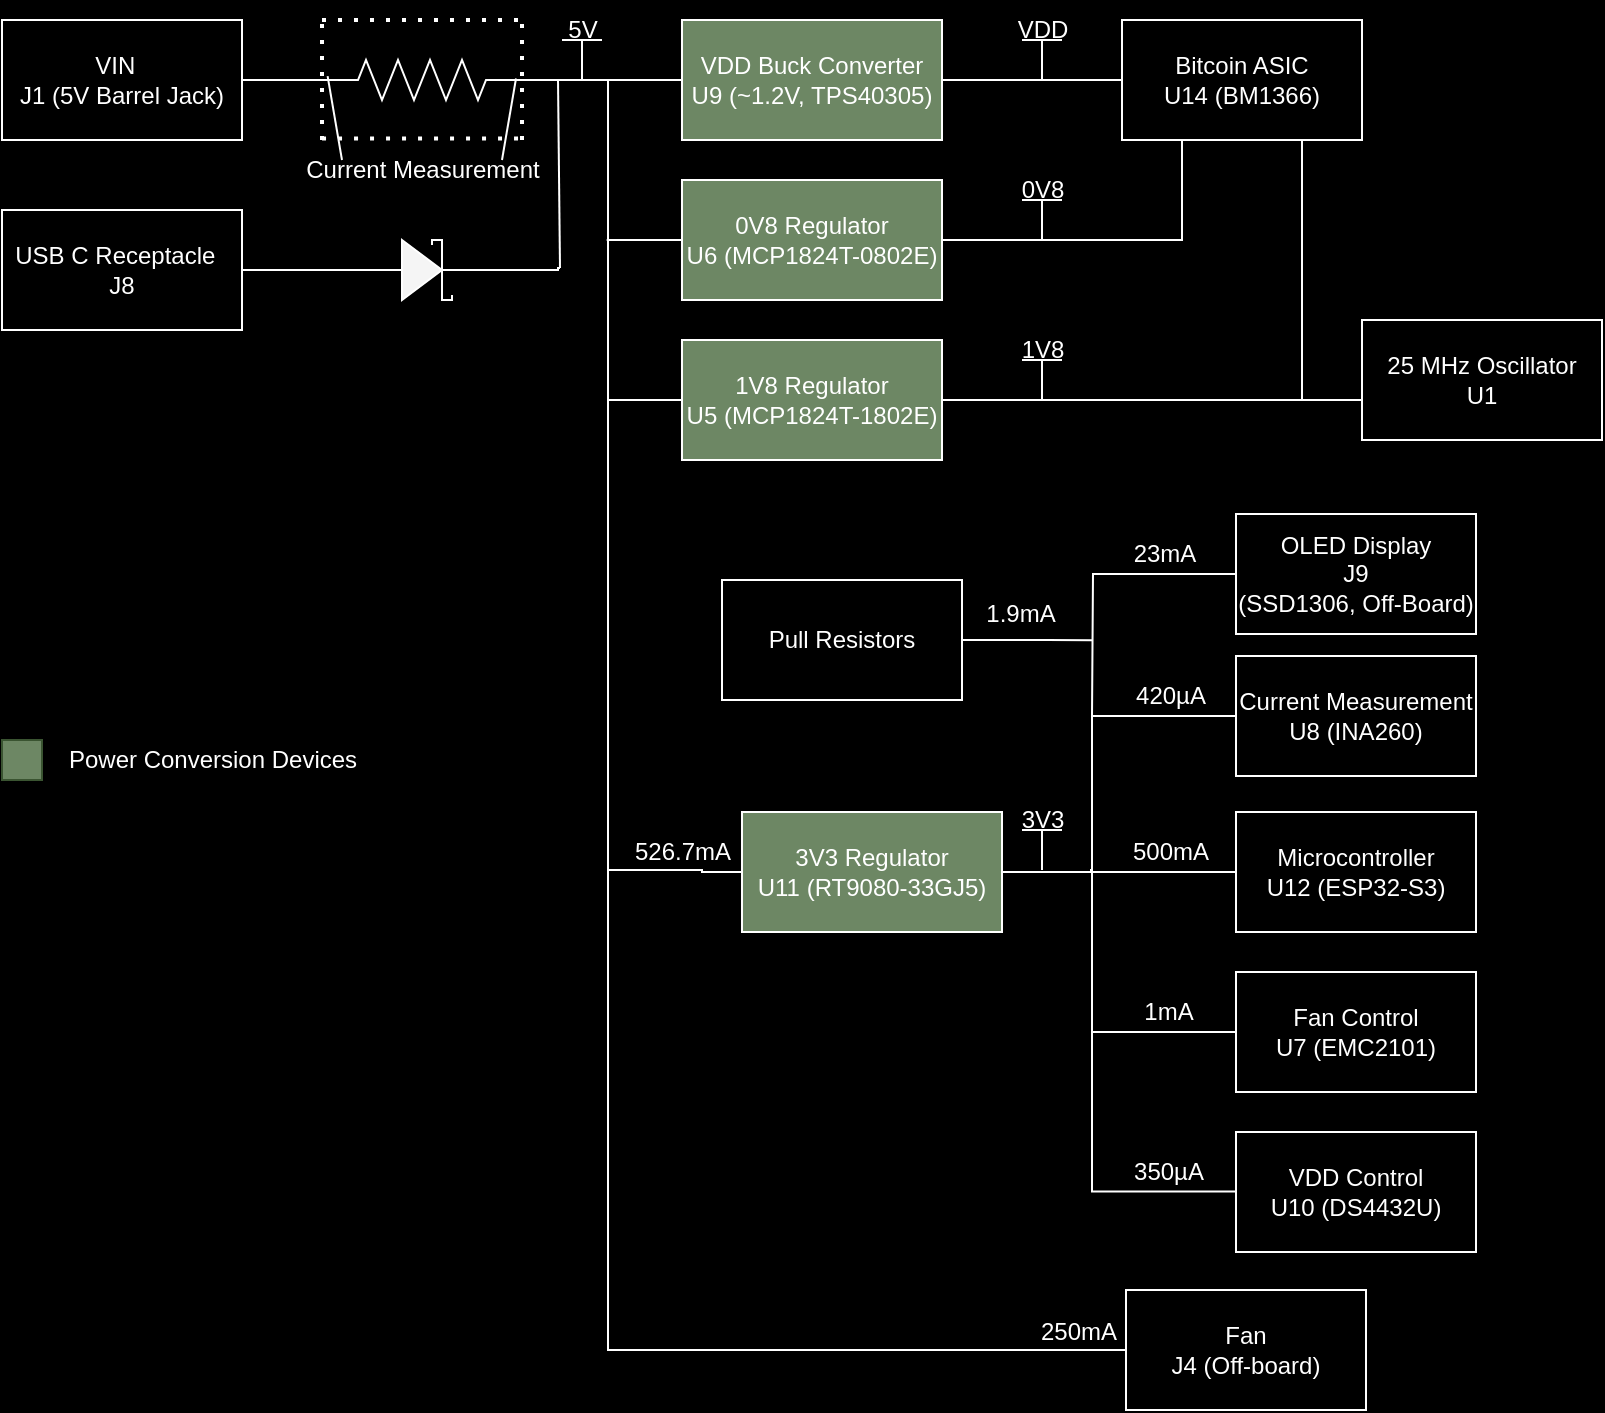 <mxfile version="23.1.2" type="device" pages="2">
  <diagram name="Bitaxe 204" id="ONRjf1ZeobSsiGxjb4Aw">
    <mxGraphModel dx="819" dy="499" grid="0" gridSize="10" guides="1" tooltips="1" connect="1" arrows="1" fold="1" page="1" pageScale="1" pageWidth="850" pageHeight="1100" background="#000000" math="0" shadow="0">
      <root>
        <mxCell id="0" />
        <mxCell id="1" parent="0" />
        <mxCell id="7Wy0SERkZjZdVhMlLi0r-10" style="edgeStyle=orthogonalEdgeStyle;rounded=0;orthogonalLoop=1;jettySize=auto;html=1;exitX=1;exitY=0.5;exitDx=0;exitDy=0;endArrow=none;endFill=0;entryX=0;entryY=0.5;entryDx=0;entryDy=0;entryPerimeter=0;labelBackgroundColor=none;strokeColor=#FFFFFF;fontColor=default;fillColor=#f5f5f5;" parent="1" source="7Wy0SERkZjZdVhMlLi0r-1" target="7Wy0SERkZjZdVhMlLi0r-2" edge="1">
          <mxGeometry relative="1" as="geometry">
            <mxPoint x="205" y="151" as="targetPoint" />
          </mxGeometry>
        </mxCell>
        <mxCell id="7Wy0SERkZjZdVhMlLi0r-1" value="VIN&amp;nbsp;&amp;nbsp;&lt;br&gt;J1 (5V Barrel Jack)" style="rounded=0;whiteSpace=wrap;html=1;labelBackgroundColor=none;fillColor=#000000;strokeColor=#FFFFFF;fontColor=#FFFFFF;glass=0;" parent="1" vertex="1">
          <mxGeometry x="25" y="121" width="120" height="60" as="geometry" />
        </mxCell>
        <mxCell id="7Wy0SERkZjZdVhMlLi0r-2" value="" style="pointerEvents=1;verticalLabelPosition=bottom;shadow=0;dashed=0;align=center;html=1;verticalAlign=top;shape=mxgraph.electrical.resistors.resistor_2;rounded=0;labelBackgroundColor=none;fillColor=#f5f5f5;strokeColor=#FFFFFF;fontColor=#333333;" parent="1" vertex="1">
          <mxGeometry x="185" y="141" width="100" height="20" as="geometry" />
        </mxCell>
        <mxCell id="7Wy0SERkZjZdVhMlLi0r-3" value="" style="endArrow=none;dashed=1;html=1;dashPattern=1 3;strokeWidth=2;rounded=0;labelBackgroundColor=none;strokeColor=#FFFFFF;fontColor=default;fillColor=#f5f5f5;" parent="1" edge="1">
          <mxGeometry width="50" height="50" relative="1" as="geometry">
            <mxPoint x="185" y="181" as="sourcePoint" />
            <mxPoint x="185" y="121" as="targetPoint" />
          </mxGeometry>
        </mxCell>
        <mxCell id="7Wy0SERkZjZdVhMlLi0r-4" value="" style="endArrow=none;dashed=1;html=1;dashPattern=1 3;strokeWidth=2;rounded=0;labelBackgroundColor=none;strokeColor=#FFFFFF;fontColor=default;fillColor=#f5f5f5;" parent="1" edge="1">
          <mxGeometry width="50" height="50" relative="1" as="geometry">
            <mxPoint x="285" y="181" as="sourcePoint" />
            <mxPoint x="285" y="121" as="targetPoint" />
          </mxGeometry>
        </mxCell>
        <mxCell id="7Wy0SERkZjZdVhMlLi0r-5" value="" style="endArrow=none;dashed=1;html=1;dashPattern=1 3;strokeWidth=2;rounded=0;labelBackgroundColor=none;strokeColor=#FFFFFF;fontColor=default;fillColor=#f5f5f5;" parent="1" edge="1">
          <mxGeometry width="50" height="50" relative="1" as="geometry">
            <mxPoint x="185" y="121" as="sourcePoint" />
            <mxPoint x="285" y="121" as="targetPoint" />
          </mxGeometry>
        </mxCell>
        <mxCell id="7Wy0SERkZjZdVhMlLi0r-6" value="" style="endArrow=none;html=1;rounded=0;entryX=0.97;entryY=0.462;entryDx=0;entryDy=0;entryPerimeter=0;labelBackgroundColor=none;strokeColor=#FFFFFF;fontColor=default;fillColor=#f5f5f5;" parent="1" target="7Wy0SERkZjZdVhMlLi0r-2" edge="1">
          <mxGeometry width="50" height="50" relative="1" as="geometry">
            <mxPoint x="275" y="191" as="sourcePoint" />
            <mxPoint x="285" y="191" as="targetPoint" />
          </mxGeometry>
        </mxCell>
        <mxCell id="7Wy0SERkZjZdVhMlLi0r-7" value="" style="endArrow=none;html=1;rounded=0;entryX=0.028;entryY=0.404;entryDx=0;entryDy=0;entryPerimeter=0;labelBackgroundColor=none;strokeColor=#FFFFFF;fontColor=default;fillColor=#f5f5f5;" parent="1" target="7Wy0SERkZjZdVhMlLi0r-2" edge="1">
          <mxGeometry width="50" height="50" relative="1" as="geometry">
            <mxPoint x="195" y="191" as="sourcePoint" />
            <mxPoint x="292" y="160" as="targetPoint" />
          </mxGeometry>
        </mxCell>
        <mxCell id="Lr5nhhllC1a0luXDhCsq-15" value="" style="edgeStyle=orthogonalEdgeStyle;orthogonalLoop=1;jettySize=auto;html=1;" edge="1" parent="1" source="7Wy0SERkZjZdVhMlLi0r-8" target="7Wy0SERkZjZdVhMlLi0r-42">
          <mxGeometry relative="1" as="geometry" />
        </mxCell>
        <mxCell id="7Wy0SERkZjZdVhMlLi0r-8" value="Current Measurement" style="text;html=1;align=center;verticalAlign=middle;resizable=0;points=[];autosize=1;strokeColor=none;fillColor=none;rounded=0;labelBackgroundColor=none;fontColor=#FFFFFF;" parent="1" vertex="1">
          <mxGeometry x="165" y="181" width="140" height="30" as="geometry" />
        </mxCell>
        <mxCell id="7Wy0SERkZjZdVhMlLi0r-9" value="" style="endArrow=none;dashed=1;html=1;dashPattern=1 3;strokeWidth=2;rounded=0;entryX=0.86;entryY=-0.026;entryDx=0;entryDy=0;entryPerimeter=0;exitX=0.143;exitY=-0.026;exitDx=0;exitDy=0;exitPerimeter=0;labelBackgroundColor=none;strokeColor=#FFFFFF;fontColor=default;fillColor=#f5f5f5;" parent="1" source="7Wy0SERkZjZdVhMlLi0r-8" target="7Wy0SERkZjZdVhMlLi0r-8" edge="1">
          <mxGeometry width="50" height="50" relative="1" as="geometry">
            <mxPoint x="145" y="271" as="sourcePoint" />
            <mxPoint x="195" y="221" as="targetPoint" />
          </mxGeometry>
        </mxCell>
        <mxCell id="7Wy0SERkZjZdVhMlLi0r-25" style="edgeStyle=orthogonalEdgeStyle;rounded=0;orthogonalLoop=1;jettySize=auto;html=1;exitX=1;exitY=0.5;exitDx=0;exitDy=0;entryX=0;entryY=0.5;entryDx=0;entryDy=0;endArrow=none;endFill=0;labelBackgroundColor=none;strokeColor=#FFFFFF;fontColor=default;fillColor=#f5f5f5;" parent="1" source="7Wy0SERkZjZdVhMlLi0r-11" target="7Wy0SERkZjZdVhMlLi0r-18" edge="1">
          <mxGeometry relative="1" as="geometry">
            <Array as="points">
              <mxPoint x="535" y="151" />
              <mxPoint x="535" y="151" />
            </Array>
          </mxGeometry>
        </mxCell>
        <mxCell id="7Wy0SERkZjZdVhMlLi0r-11" value="VDD Buck Converter U9 (~1.2V, TPS40305)" style="rounded=0;whiteSpace=wrap;html=1;fillColor=#6d8764;strokeColor=#FFFFFF;labelBackgroundColor=none;fontColor=#FFFFFF;" parent="1" vertex="1">
          <mxGeometry x="365" y="121" width="130" height="60" as="geometry" />
        </mxCell>
        <mxCell id="7Wy0SERkZjZdVhMlLi0r-12" value="" style="endArrow=none;html=1;rounded=0;entryX=0;entryY=0.5;entryDx=0;entryDy=0;labelBackgroundColor=none;strokeColor=#FFFFFF;fontColor=default;fillColor=#f5f5f5;" parent="1" target="7Wy0SERkZjZdVhMlLi0r-11" edge="1">
          <mxGeometry width="50" height="50" relative="1" as="geometry">
            <mxPoint x="285" y="151" as="sourcePoint" />
            <mxPoint x="405" y="241" as="targetPoint" />
          </mxGeometry>
        </mxCell>
        <mxCell id="7Wy0SERkZjZdVhMlLi0r-15" value="" style="endArrow=none;html=1;rounded=0;labelBackgroundColor=none;strokeColor=#FFFFFF;fontColor=default;fillColor=#f5f5f5;" parent="1" edge="1">
          <mxGeometry width="50" height="50" relative="1" as="geometry">
            <mxPoint x="315" y="131" as="sourcePoint" />
            <mxPoint x="315" y="151" as="targetPoint" />
            <Array as="points">
              <mxPoint x="315" y="141" />
            </Array>
          </mxGeometry>
        </mxCell>
        <mxCell id="7Wy0SERkZjZdVhMlLi0r-16" value="" style="endArrow=none;html=1;rounded=0;labelBackgroundColor=none;strokeColor=#FFFFFF;fontColor=default;fillColor=#f5f5f5;" parent="1" edge="1">
          <mxGeometry width="50" height="50" relative="1" as="geometry">
            <mxPoint x="325" y="131" as="sourcePoint" />
            <mxPoint x="305" y="131" as="targetPoint" />
          </mxGeometry>
        </mxCell>
        <mxCell id="7Wy0SERkZjZdVhMlLi0r-17" value="5V" style="text;html=1;align=center;verticalAlign=middle;resizable=0;points=[];autosize=1;strokeColor=none;fillColor=none;rounded=0;labelBackgroundColor=none;fontColor=#FFFFFF;" parent="1" vertex="1">
          <mxGeometry x="295" y="111" width="40" height="30" as="geometry" />
        </mxCell>
        <mxCell id="7Wy0SERkZjZdVhMlLi0r-18" value="Bitcoin ASIC&lt;br&gt;U14 (BM1366)" style="rounded=0;whiteSpace=wrap;html=1;labelBackgroundColor=none;fillColor=#000000;strokeColor=#FFFFFF;fontColor=#FFFFFF;glass=0;" parent="1" vertex="1">
          <mxGeometry x="585" y="121" width="120" height="60" as="geometry" />
        </mxCell>
        <mxCell id="7Wy0SERkZjZdVhMlLi0r-19" value="USB C Receptacle&amp;nbsp;&amp;nbsp;&lt;br&gt;J8" style="rounded=0;whiteSpace=wrap;html=1;labelBackgroundColor=none;fillColor=#000000;strokeColor=#FFFFFF;fontColor=#FFFFFF;glass=0;" parent="1" vertex="1">
          <mxGeometry x="25" y="216" width="120" height="60" as="geometry" />
        </mxCell>
        <mxCell id="7Wy0SERkZjZdVhMlLi0r-23" style="edgeStyle=orthogonalEdgeStyle;rounded=0;orthogonalLoop=1;jettySize=auto;html=1;exitX=1;exitY=0.5;exitDx=0;exitDy=0;exitPerimeter=0;endArrow=none;endFill=0;labelBackgroundColor=none;strokeColor=#FFFFFF;fontColor=default;fillColor=#f5f5f5;" parent="1" source="7Wy0SERkZjZdVhMlLi0r-20" edge="1">
          <mxGeometry relative="1" as="geometry">
            <mxPoint x="304" y="245" as="targetPoint" />
            <Array as="points">
              <mxPoint x="303" y="246" />
              <mxPoint x="303" y="245" />
            </Array>
          </mxGeometry>
        </mxCell>
        <mxCell id="7Wy0SERkZjZdVhMlLi0r-20" value="" style="pointerEvents=1;fillColor=#f5f5f5;verticalLabelPosition=bottom;shadow=0;dashed=0;align=center;html=1;verticalAlign=top;shape=mxgraph.electrical.diodes.schottky_diode;rounded=0;labelBackgroundColor=none;strokeColor=#FFFFFF;fontColor=#333333;" parent="1" vertex="1">
          <mxGeometry x="210" y="231" width="50" height="30" as="geometry" />
        </mxCell>
        <mxCell id="7Wy0SERkZjZdVhMlLi0r-22" style="edgeStyle=orthogonalEdgeStyle;rounded=0;orthogonalLoop=1;jettySize=auto;html=1;exitX=1;exitY=0.5;exitDx=0;exitDy=0;entryX=0;entryY=0.5;entryDx=0;entryDy=0;entryPerimeter=0;endArrow=none;endFill=0;labelBackgroundColor=none;strokeColor=#FFFFFF;fontColor=default;fillColor=#f5f5f5;" parent="1" source="7Wy0SERkZjZdVhMlLi0r-19" target="7Wy0SERkZjZdVhMlLi0r-20" edge="1">
          <mxGeometry relative="1" as="geometry" />
        </mxCell>
        <mxCell id="7Wy0SERkZjZdVhMlLi0r-24" value="" style="endArrow=none;html=1;rounded=0;labelBackgroundColor=none;strokeColor=#FFFFFF;fontColor=default;fillColor=#f5f5f5;" parent="1" edge="1">
          <mxGeometry width="50" height="50" relative="1" as="geometry">
            <mxPoint x="304" y="245" as="sourcePoint" />
            <mxPoint x="303" y="151" as="targetPoint" />
          </mxGeometry>
        </mxCell>
        <mxCell id="7Wy0SERkZjZdVhMlLi0r-27" value="" style="endArrow=none;html=1;rounded=0;labelBackgroundColor=none;strokeColor=#FFFFFF;fontColor=default;fillColor=#f5f5f5;" parent="1" edge="1">
          <mxGeometry width="50" height="50" relative="1" as="geometry">
            <mxPoint x="555" y="131" as="sourcePoint" />
            <mxPoint x="535" y="131" as="targetPoint" />
          </mxGeometry>
        </mxCell>
        <mxCell id="7Wy0SERkZjZdVhMlLi0r-28" value="VDD" style="text;html=1;align=center;verticalAlign=middle;resizable=0;points=[];autosize=1;strokeColor=none;fillColor=none;rounded=0;labelBackgroundColor=none;fontColor=#FFFFFF;" parent="1" vertex="1">
          <mxGeometry x="520" y="111" width="50" height="30" as="geometry" />
        </mxCell>
        <mxCell id="7Wy0SERkZjZdVhMlLi0r-30" value="" style="endArrow=none;html=1;rounded=0;labelBackgroundColor=none;strokeColor=#FFFFFF;fontColor=default;fillColor=#f5f5f5;" parent="1" edge="1">
          <mxGeometry width="50" height="50" relative="1" as="geometry">
            <mxPoint x="545" y="131" as="sourcePoint" />
            <mxPoint x="545" y="151" as="targetPoint" />
          </mxGeometry>
        </mxCell>
        <mxCell id="7Wy0SERkZjZdVhMlLi0r-32" style="edgeStyle=orthogonalEdgeStyle;rounded=0;orthogonalLoop=1;jettySize=auto;html=1;exitX=0;exitY=0.5;exitDx=0;exitDy=0;endArrow=none;endFill=0;labelBackgroundColor=none;strokeColor=#FFFFFF;fontColor=default;fillColor=#f5f5f5;" parent="1" source="7Wy0SERkZjZdVhMlLi0r-31" edge="1">
          <mxGeometry relative="1" as="geometry">
            <mxPoint x="355" y="151" as="targetPoint" />
            <Array as="points">
              <mxPoint x="375" y="546" />
              <mxPoint x="328" y="546" />
              <mxPoint x="328" y="151" />
            </Array>
          </mxGeometry>
        </mxCell>
        <mxCell id="7Wy0SERkZjZdVhMlLi0r-31" value="3V3 Regulator&lt;br&gt;U11 (RT9080-33GJ5)" style="rounded=0;whiteSpace=wrap;html=1;fillColor=#6d8764;strokeColor=#FFFFFF;labelBackgroundColor=none;fontColor=#ffffff;" parent="1" vertex="1">
          <mxGeometry x="395" y="517" width="130" height="60" as="geometry" />
        </mxCell>
        <mxCell id="7Wy0SERkZjZdVhMlLi0r-33" value="Microcontroller&lt;br&gt;U12 (ESP32-S3)" style="rounded=0;whiteSpace=wrap;html=1;labelBackgroundColor=none;fillColor=#000000;strokeColor=#FFFFFF;fontColor=#FFFFFF;glass=0;" parent="1" vertex="1">
          <mxGeometry x="642" y="517" width="120" height="60" as="geometry" />
        </mxCell>
        <mxCell id="7Wy0SERkZjZdVhMlLi0r-34" style="edgeStyle=orthogonalEdgeStyle;rounded=0;orthogonalLoop=1;jettySize=auto;html=1;exitX=1;exitY=0.5;exitDx=0;exitDy=0;entryX=0;entryY=0.5;entryDx=0;entryDy=0;endArrow=none;endFill=0;labelBackgroundColor=none;strokeColor=#FFFFFF;fontColor=default;fillColor=#f5f5f5;" parent="1" source="7Wy0SERkZjZdVhMlLi0r-31" target="7Wy0SERkZjZdVhMlLi0r-33" edge="1">
          <mxGeometry relative="1" as="geometry" />
        </mxCell>
        <mxCell id="7Wy0SERkZjZdVhMlLi0r-35" value="" style="endArrow=none;html=1;rounded=0;labelBackgroundColor=none;strokeColor=#FFFFFF;fontColor=default;fillColor=#f5f5f5;" parent="1" edge="1">
          <mxGeometry width="50" height="50" relative="1" as="geometry">
            <mxPoint x="555" y="526" as="sourcePoint" />
            <mxPoint x="535" y="526" as="targetPoint" />
          </mxGeometry>
        </mxCell>
        <mxCell id="7Wy0SERkZjZdVhMlLi0r-36" value="3V3" style="text;html=1;align=center;verticalAlign=middle;resizable=0;points=[];autosize=1;strokeColor=none;fillColor=none;rounded=0;labelBackgroundColor=none;fontColor=#FFFFFF;" parent="1" vertex="1">
          <mxGeometry x="525" y="506" width="40" height="30" as="geometry" />
        </mxCell>
        <mxCell id="7Wy0SERkZjZdVhMlLi0r-37" value="" style="endArrow=none;html=1;rounded=0;labelBackgroundColor=none;strokeColor=#FFFFFF;fontColor=default;fillColor=#f5f5f5;" parent="1" edge="1">
          <mxGeometry width="50" height="50" relative="1" as="geometry">
            <mxPoint x="545" y="526" as="sourcePoint" />
            <mxPoint x="545" y="546" as="targetPoint" />
          </mxGeometry>
        </mxCell>
        <mxCell id="Lr5nhhllC1a0luXDhCsq-17" style="edgeStyle=orthogonalEdgeStyle;orthogonalLoop=1;jettySize=auto;html=1;exitX=0;exitY=0.5;exitDx=0;exitDy=0;strokeColor=#FFFFFF;endArrow=none;endFill=0;" edge="1" parent="1" source="7Wy0SERkZjZdVhMlLi0r-41">
          <mxGeometry relative="1" as="geometry">
            <mxPoint x="328" y="311" as="targetPoint" />
          </mxGeometry>
        </mxCell>
        <mxCell id="7Wy0SERkZjZdVhMlLi0r-41" value="1V8 Regulator&lt;br&gt;U5 (MCP1824T-1802E)" style="rounded=0;whiteSpace=wrap;html=1;fillColor=#6d8764;strokeColor=#FFFFFF;labelBackgroundColor=none;fontColor=#ffffff;" parent="1" vertex="1">
          <mxGeometry x="365" y="281" width="130" height="60" as="geometry" />
        </mxCell>
        <mxCell id="7Wy0SERkZjZdVhMlLi0r-43" style="edgeStyle=orthogonalEdgeStyle;rounded=0;orthogonalLoop=1;jettySize=auto;html=1;exitX=1;exitY=0.5;exitDx=0;exitDy=0;entryX=0.25;entryY=1;entryDx=0;entryDy=0;endArrow=none;endFill=0;labelBackgroundColor=none;strokeColor=#FFFFFF;fontColor=default;fillColor=#f5f5f5;" parent="1" source="7Wy0SERkZjZdVhMlLi0r-42" target="7Wy0SERkZjZdVhMlLi0r-18" edge="1">
          <mxGeometry relative="1" as="geometry" />
        </mxCell>
        <mxCell id="Lr5nhhllC1a0luXDhCsq-16" style="edgeStyle=orthogonalEdgeStyle;orthogonalLoop=1;jettySize=auto;html=1;exitX=0;exitY=0.5;exitDx=0;exitDy=0;strokeColor=#FFFFFF;endArrow=none;endFill=0;" edge="1" parent="1" source="7Wy0SERkZjZdVhMlLi0r-42">
          <mxGeometry relative="1" as="geometry">
            <mxPoint x="327.333" y="231" as="targetPoint" />
          </mxGeometry>
        </mxCell>
        <mxCell id="7Wy0SERkZjZdVhMlLi0r-42" value="0V8 Regulator&lt;br&gt;U6 (MCP1824T-0802E)" style="rounded=0;whiteSpace=wrap;html=1;fillColor=#6d8764;strokeColor=#FFFFFF;labelBackgroundColor=none;fontColor=#ffffff;" parent="1" vertex="1">
          <mxGeometry x="365" y="201" width="130" height="60" as="geometry" />
        </mxCell>
        <mxCell id="7Wy0SERkZjZdVhMlLi0r-44" value="" style="endArrow=none;html=1;rounded=0;labelBackgroundColor=none;strokeColor=#FFFFFF;fontColor=default;fillColor=#f5f5f5;" parent="1" edge="1">
          <mxGeometry width="50" height="50" relative="1" as="geometry">
            <mxPoint x="555" y="211" as="sourcePoint" />
            <mxPoint x="535" y="211" as="targetPoint" />
          </mxGeometry>
        </mxCell>
        <mxCell id="7Wy0SERkZjZdVhMlLi0r-45" value="" style="endArrow=none;html=1;rounded=0;labelBackgroundColor=none;strokeColor=#FFFFFF;fontColor=default;fillColor=#f5f5f5;" parent="1" edge="1">
          <mxGeometry width="50" height="50" relative="1" as="geometry">
            <mxPoint x="545" y="211" as="sourcePoint" />
            <mxPoint x="545" y="231" as="targetPoint" />
          </mxGeometry>
        </mxCell>
        <mxCell id="7Wy0SERkZjZdVhMlLi0r-46" value="0V8" style="text;html=1;align=center;verticalAlign=middle;resizable=0;points=[];autosize=1;strokeColor=none;fillColor=none;rounded=0;labelBackgroundColor=none;fontColor=#FFFFFF;" parent="1" vertex="1">
          <mxGeometry x="525" y="191" width="40" height="30" as="geometry" />
        </mxCell>
        <mxCell id="7Wy0SERkZjZdVhMlLi0r-47" style="edgeStyle=orthogonalEdgeStyle;rounded=0;orthogonalLoop=1;jettySize=auto;html=1;endArrow=none;endFill=0;labelBackgroundColor=none;strokeColor=#FFFFFF;fontColor=default;fillColor=#f5f5f5;" parent="1" edge="1">
          <mxGeometry relative="1" as="geometry">
            <mxPoint x="495" y="310" as="sourcePoint" />
            <mxPoint x="675" y="181" as="targetPoint" />
            <Array as="points">
              <mxPoint x="495" y="311" />
              <mxPoint x="675" y="311" />
            </Array>
          </mxGeometry>
        </mxCell>
        <mxCell id="7Wy0SERkZjZdVhMlLi0r-48" value="" style="endArrow=none;html=1;rounded=0;labelBackgroundColor=none;strokeColor=#FFFFFF;fontColor=default;fillColor=#f5f5f5;" parent="1" edge="1">
          <mxGeometry width="50" height="50" relative="1" as="geometry">
            <mxPoint x="555" y="291" as="sourcePoint" />
            <mxPoint x="535" y="291" as="targetPoint" />
          </mxGeometry>
        </mxCell>
        <mxCell id="7Wy0SERkZjZdVhMlLi0r-49" value="" style="endArrow=none;html=1;rounded=0;labelBackgroundColor=none;strokeColor=#FFFFFF;fontColor=default;fillColor=#f5f5f5;" parent="1" edge="1">
          <mxGeometry width="50" height="50" relative="1" as="geometry">
            <mxPoint x="545" y="291" as="sourcePoint" />
            <mxPoint x="545" y="311" as="targetPoint" />
            <Array as="points">
              <mxPoint x="545" y="311" />
            </Array>
          </mxGeometry>
        </mxCell>
        <mxCell id="7Wy0SERkZjZdVhMlLi0r-50" value="1V8" style="text;html=1;align=center;verticalAlign=middle;resizable=0;points=[];autosize=1;strokeColor=none;fillColor=none;rounded=0;labelBackgroundColor=none;fontColor=#FFFFFF;" parent="1" vertex="1">
          <mxGeometry x="525" y="271" width="40" height="30" as="geometry" />
        </mxCell>
        <mxCell id="7Wy0SERkZjZdVhMlLi0r-51" value="Fan&lt;br&gt;J4 (Off-board)" style="rounded=0;whiteSpace=wrap;html=1;labelBackgroundColor=none;fillColor=#000000;strokeColor=#FFFFFF;fontColor=#FFFFFF;glass=0;" parent="1" vertex="1">
          <mxGeometry x="587" y="756" width="120" height="60" as="geometry" />
        </mxCell>
        <mxCell id="7Wy0SERkZjZdVhMlLi0r-52" value="" style="endArrow=none;html=1;rounded=0;exitX=0;exitY=0.5;exitDx=0;exitDy=0;labelBackgroundColor=none;strokeColor=#FFFFFF;fontColor=default;fillColor=#f5f5f5;" parent="1" source="7Wy0SERkZjZdVhMlLi0r-51" edge="1">
          <mxGeometry width="50" height="50" relative="1" as="geometry">
            <mxPoint x="570" y="786" as="sourcePoint" />
            <mxPoint x="328" y="546" as="targetPoint" />
            <Array as="points">
              <mxPoint x="328" y="786" />
            </Array>
          </mxGeometry>
        </mxCell>
        <mxCell id="7Wy0SERkZjZdVhMlLi0r-54" style="edgeStyle=orthogonalEdgeStyle;rounded=0;orthogonalLoop=1;jettySize=auto;html=1;exitX=0;exitY=0.5;exitDx=0;exitDy=0;endArrow=none;endFill=0;labelBackgroundColor=none;strokeColor=#FFFFFF;fontColor=default;fillColor=#f5f5f5;" parent="1" edge="1">
          <mxGeometry relative="1" as="geometry">
            <mxPoint x="571" y="547" as="targetPoint" />
            <mxPoint x="644" y="628" as="sourcePoint" />
            <Array as="points">
              <mxPoint x="570" y="627" />
              <mxPoint x="570" y="547" />
            </Array>
          </mxGeometry>
        </mxCell>
        <mxCell id="7Wy0SERkZjZdVhMlLi0r-53" value="Fan Control &lt;br&gt;U7 (EMC2101)" style="rounded=0;whiteSpace=wrap;html=1;labelBackgroundColor=none;fillColor=#000000;strokeColor=#FFFFFF;fontColor=#FFFFFF;glass=0;" parent="1" vertex="1">
          <mxGeometry x="642" y="597" width="120" height="60" as="geometry" />
        </mxCell>
        <mxCell id="Lr5nhhllC1a0luXDhCsq-6" style="edgeStyle=orthogonalEdgeStyle;orthogonalLoop=1;jettySize=auto;html=1;exitX=0;exitY=0.5;exitDx=0;exitDy=0;entryX=1;entryY=0.5;entryDx=0;entryDy=0;strokeColor=#FFFFFF;rounded=0;curved=0;endArrow=none;endFill=0;" edge="1" parent="1" source="7Wy0SERkZjZdVhMlLi0r-55" target="7Wy0SERkZjZdVhMlLi0r-41">
          <mxGeometry relative="1" as="geometry">
            <Array as="points">
              <mxPoint x="705" y="311" />
            </Array>
          </mxGeometry>
        </mxCell>
        <mxCell id="7Wy0SERkZjZdVhMlLi0r-55" value="25 MHz Oscillator&lt;br&gt;U1" style="rounded=0;whiteSpace=wrap;html=1;labelBackgroundColor=none;fillColor=#000000;strokeColor=#FFFFFF;fontColor=#FFFFFF;glass=0;" parent="1" vertex="1">
          <mxGeometry x="705" y="271" width="120" height="60" as="geometry" />
        </mxCell>
        <mxCell id="NW6FwXzq0pNj0Oopr2sa-1" style="edgeStyle=orthogonalEdgeStyle;orthogonalLoop=1;jettySize=auto;html=1;exitX=0;exitY=0.5;exitDx=0;exitDy=0;strokeColor=#FFFFFF;fontColor=#FFFFFF;rounded=0;curved=0;endArrow=none;endFill=0;" parent="1" edge="1">
          <mxGeometry relative="1" as="geometry">
            <mxPoint x="570" y="627" as="targetPoint" />
            <Array as="points">
              <mxPoint x="570" y="706.8" />
            </Array>
            <mxPoint x="644" y="707.8" as="sourcePoint" />
          </mxGeometry>
        </mxCell>
        <mxCell id="7Wy0SERkZjZdVhMlLi0r-57" value="VDD Control&lt;br&gt;U10 (DS4432U)" style="rounded=0;whiteSpace=wrap;html=1;labelBackgroundColor=none;fillColor=#000000;strokeColor=#FFFFFF;fontColor=#FFFFFF;glass=0;" parent="1" vertex="1">
          <mxGeometry x="642" y="677" width="120" height="60" as="geometry" />
        </mxCell>
        <mxCell id="7Wy0SERkZjZdVhMlLi0r-59" value="" style="rounded=0;whiteSpace=wrap;html=1;fillColor=#6d8764;strokeColor=#3A5431;labelBackgroundColor=none;fontColor=#ffffff;" parent="1" vertex="1">
          <mxGeometry x="25" y="481" width="20" height="20" as="geometry" />
        </mxCell>
        <mxCell id="7Wy0SERkZjZdVhMlLi0r-60" value="Power Conversion Devices" style="text;html=1;align=center;verticalAlign=middle;resizable=0;points=[];autosize=1;strokeColor=none;fillColor=none;rounded=0;labelBackgroundColor=none;fontColor=#FFFFFF;" parent="1" vertex="1">
          <mxGeometry x="45" y="476" width="170" height="30" as="geometry" />
        </mxCell>
        <mxCell id="mXKNEcdYAx9XwZtAgW0s-4" style="edgeStyle=orthogonalEdgeStyle;rounded=0;orthogonalLoop=1;jettySize=auto;html=1;exitX=0;exitY=0.5;exitDx=0;exitDy=0;strokeColor=#FFFFFF;endArrow=none;endFill=0;" edge="1" parent="1" source="mXKNEcdYAx9XwZtAgW0s-1">
          <mxGeometry relative="1" as="geometry">
            <mxPoint x="569" y="546" as="targetPoint" />
            <mxPoint x="589" y="469" as="sourcePoint" />
            <Array as="points">
              <mxPoint x="570" y="469" />
              <mxPoint x="570" y="546" />
            </Array>
          </mxGeometry>
        </mxCell>
        <mxCell id="mXKNEcdYAx9XwZtAgW0s-1" value="Current Measurement&lt;br&gt;U8 (INA260)" style="rounded=0;whiteSpace=wrap;html=1;labelBackgroundColor=none;fillColor=#000000;strokeColor=#FFFFFF;fontColor=#FFFFFF;glass=0;" vertex="1" parent="1">
          <mxGeometry x="642" y="439" width="120" height="60" as="geometry" />
        </mxCell>
        <mxCell id="mXKNEcdYAx9XwZtAgW0s-5" style="edgeStyle=orthogonalEdgeStyle;rounded=0;orthogonalLoop=1;jettySize=auto;html=1;exitX=0;exitY=0.5;exitDx=0;exitDy=0;strokeColor=#FFFFFF;endArrow=none;endFill=0;" edge="1" parent="1" source="mXKNEcdYAx9XwZtAgW0s-2">
          <mxGeometry relative="1" as="geometry">
            <mxPoint x="570" y="469" as="targetPoint" />
          </mxGeometry>
        </mxCell>
        <mxCell id="mXKNEcdYAx9XwZtAgW0s-2" value="OLED Display&lt;br&gt;J9 &lt;br&gt;(SSD1306, Off-Board)" style="rounded=0;whiteSpace=wrap;html=1;labelBackgroundColor=none;fillColor=#000000;strokeColor=#FFFFFF;fontColor=#FFFFFF;glass=0;" vertex="1" parent="1">
          <mxGeometry x="642" y="368" width="120" height="60" as="geometry" />
        </mxCell>
        <mxCell id="Lr5nhhllC1a0luXDhCsq-1" value="&lt;font color=&quot;#ffffff&quot;&gt;250mA&lt;/font&gt;" style="text;html=1;align=center;verticalAlign=middle;resizable=0;points=[];autosize=1;strokeColor=none;fillColor=none;rounded=0;" vertex="1" parent="1">
          <mxGeometry x="535" y="764" width="56" height="26" as="geometry" />
        </mxCell>
        <mxCell id="Lr5nhhllC1a0luXDhCsq-2" value="&lt;font color=&quot;#ffffff&quot;&gt;500mA&lt;/font&gt;" style="text;html=1;align=center;verticalAlign=middle;resizable=0;points=[];autosize=1;strokeColor=none;fillColor=none;rounded=0;" vertex="1" parent="1">
          <mxGeometry x="581" y="524" width="56" height="26" as="geometry" />
        </mxCell>
        <mxCell id="Lr5nhhllC1a0luXDhCsq-4" value="&lt;font color=&quot;#ffffff&quot;&gt;1mA&lt;/font&gt;" style="text;html=1;align=center;verticalAlign=middle;resizable=0;points=[];autosize=1;strokeColor=none;fillColor=none;rounded=0;" vertex="1" parent="1">
          <mxGeometry x="586" y="604" width="43" height="26" as="geometry" />
        </mxCell>
        <mxCell id="Lr5nhhllC1a0luXDhCsq-5" value="&lt;font color=&quot;#ffffff&quot;&gt;350µA&lt;/font&gt;" style="text;html=1;align=center;verticalAlign=middle;resizable=0;points=[];autosize=1;strokeColor=none;fillColor=none;rounded=0;" vertex="1" parent="1">
          <mxGeometry x="581" y="684" width="53" height="26" as="geometry" />
        </mxCell>
        <mxCell id="Lr5nhhllC1a0luXDhCsq-7" value="&lt;font color=&quot;#ffffff&quot;&gt;420µA&lt;/font&gt;" style="text;html=1;align=center;verticalAlign=middle;resizable=0;points=[];autosize=1;strokeColor=none;fillColor=none;rounded=0;" vertex="1" parent="1">
          <mxGeometry x="582.5" y="446" width="53" height="26" as="geometry" />
        </mxCell>
        <mxCell id="Lr5nhhllC1a0luXDhCsq-8" value="&lt;font color=&quot;#ffffff&quot;&gt;23mA&lt;/font&gt;" style="text;html=1;align=center;verticalAlign=middle;resizable=0;points=[];autosize=1;strokeColor=none;fillColor=none;rounded=0;" vertex="1" parent="1">
          <mxGeometry x="581" y="375" width="49" height="26" as="geometry" />
        </mxCell>
        <mxCell id="Lr5nhhllC1a0luXDhCsq-11" style="edgeStyle=orthogonalEdgeStyle;orthogonalLoop=1;jettySize=auto;html=1;exitX=1;exitY=0.5;exitDx=0;exitDy=0;strokeColor=#FFFFFF;endArrow=none;endFill=0;" edge="1" parent="1" source="Lr5nhhllC1a0luXDhCsq-10">
          <mxGeometry relative="1" as="geometry">
            <mxPoint x="570.333" y="431.143" as="targetPoint" />
          </mxGeometry>
        </mxCell>
        <mxCell id="Lr5nhhllC1a0luXDhCsq-10" value="Pull Resistors" style="rounded=0;whiteSpace=wrap;html=1;labelBackgroundColor=none;fillColor=#000000;strokeColor=#FFFFFF;fontColor=#FFFFFF;glass=0;" vertex="1" parent="1">
          <mxGeometry x="385" y="401" width="120" height="60" as="geometry" />
        </mxCell>
        <mxCell id="Lr5nhhllC1a0luXDhCsq-12" value="&lt;font color=&quot;#ffffff&quot;&gt;1.9mA&lt;/font&gt;" style="text;html=1;align=center;verticalAlign=middle;resizable=0;points=[];autosize=1;strokeColor=none;fillColor=none;rounded=0;" vertex="1" parent="1">
          <mxGeometry x="507" y="405" width="53" height="26" as="geometry" />
        </mxCell>
        <mxCell id="Lr5nhhllC1a0luXDhCsq-14" value="&lt;font color=&quot;#ffffff&quot;&gt;526.7mA&lt;/font&gt;" style="text;html=1;align=center;verticalAlign=middle;resizable=0;points=[];autosize=1;strokeColor=none;fillColor=none;rounded=0;" vertex="1" parent="1">
          <mxGeometry x="332" y="524" width="66" height="26" as="geometry" />
        </mxCell>
      </root>
    </mxGraphModel>
  </diagram>
  <diagram name="Bitaxe 204pd" id="-G-v-lOWXE9A3e8md-Hp">
    <mxGraphModel dx="1434" dy="754" grid="0" gridSize="10" guides="1" tooltips="1" connect="1" arrows="1" fold="1" page="1" pageScale="1" pageWidth="850" pageHeight="1100" background="#000000" math="0" shadow="0">
      <root>
        <mxCell id="4ogvPRteZJmhOk5aQbd--0" />
        <mxCell id="4ogvPRteZJmhOk5aQbd--1" parent="4ogvPRteZJmhOk5aQbd--0" />
        <mxCell id="4ogvPRteZJmhOk5aQbd--2" style="edgeStyle=orthogonalEdgeStyle;rounded=0;orthogonalLoop=1;jettySize=auto;html=1;exitX=1;exitY=0.5;exitDx=0;exitDy=0;endArrow=none;endFill=0;entryX=0;entryY=0.5;entryDx=0;entryDy=0;entryPerimeter=0;labelBackgroundColor=none;strokeColor=#FFFFFF;fontColor=default;fillColor=#f5f5f5;" edge="1" parent="4ogvPRteZJmhOk5aQbd--1" source="4ogvPRteZJmhOk5aQbd--3" target="4ogvPRteZJmhOk5aQbd--4">
          <mxGeometry relative="1" as="geometry">
            <mxPoint x="205" y="151" as="targetPoint" />
          </mxGeometry>
        </mxCell>
        <mxCell id="4ogvPRteZJmhOk5aQbd--3" value="VIN&amp;nbsp;&amp;nbsp;&lt;br&gt;J1 (5V Barrel Jack)" style="rounded=0;whiteSpace=wrap;html=1;labelBackgroundColor=none;fillColor=#000000;strokeColor=#FFFFFF;fontColor=#FFFFFF;glass=0;" vertex="1" parent="4ogvPRteZJmhOk5aQbd--1">
          <mxGeometry x="25" y="121" width="120" height="60" as="geometry" />
        </mxCell>
        <mxCell id="4ogvPRteZJmhOk5aQbd--4" value="" style="pointerEvents=1;verticalLabelPosition=bottom;shadow=0;dashed=0;align=center;html=1;verticalAlign=top;shape=mxgraph.electrical.resistors.resistor_2;rounded=0;labelBackgroundColor=none;fillColor=#f5f5f5;strokeColor=#FFFFFF;fontColor=#333333;" vertex="1" parent="4ogvPRteZJmhOk5aQbd--1">
          <mxGeometry x="185" y="141" width="100" height="20" as="geometry" />
        </mxCell>
        <mxCell id="4ogvPRteZJmhOk5aQbd--5" value="" style="endArrow=none;dashed=1;html=1;dashPattern=1 3;strokeWidth=2;rounded=0;labelBackgroundColor=none;strokeColor=#FFFFFF;fontColor=default;fillColor=#f5f5f5;" edge="1" parent="4ogvPRteZJmhOk5aQbd--1">
          <mxGeometry width="50" height="50" relative="1" as="geometry">
            <mxPoint x="185" y="181" as="sourcePoint" />
            <mxPoint x="185" y="121" as="targetPoint" />
          </mxGeometry>
        </mxCell>
        <mxCell id="4ogvPRteZJmhOk5aQbd--6" value="" style="endArrow=none;dashed=1;html=1;dashPattern=1 3;strokeWidth=2;rounded=0;labelBackgroundColor=none;strokeColor=#FFFFFF;fontColor=default;fillColor=#f5f5f5;" edge="1" parent="4ogvPRteZJmhOk5aQbd--1">
          <mxGeometry width="50" height="50" relative="1" as="geometry">
            <mxPoint x="285" y="181" as="sourcePoint" />
            <mxPoint x="285" y="121" as="targetPoint" />
          </mxGeometry>
        </mxCell>
        <mxCell id="4ogvPRteZJmhOk5aQbd--7" value="" style="endArrow=none;dashed=1;html=1;dashPattern=1 3;strokeWidth=2;rounded=0;labelBackgroundColor=none;strokeColor=#FFFFFF;fontColor=default;fillColor=#f5f5f5;" edge="1" parent="4ogvPRteZJmhOk5aQbd--1">
          <mxGeometry width="50" height="50" relative="1" as="geometry">
            <mxPoint x="185" y="121" as="sourcePoint" />
            <mxPoint x="285" y="121" as="targetPoint" />
          </mxGeometry>
        </mxCell>
        <mxCell id="4ogvPRteZJmhOk5aQbd--8" value="" style="endArrow=none;html=1;rounded=0;entryX=0.97;entryY=0.462;entryDx=0;entryDy=0;entryPerimeter=0;labelBackgroundColor=none;strokeColor=#FFFFFF;fontColor=default;fillColor=#f5f5f5;" edge="1" parent="4ogvPRteZJmhOk5aQbd--1" target="4ogvPRteZJmhOk5aQbd--4">
          <mxGeometry width="50" height="50" relative="1" as="geometry">
            <mxPoint x="275" y="191" as="sourcePoint" />
            <mxPoint x="285" y="191" as="targetPoint" />
          </mxGeometry>
        </mxCell>
        <mxCell id="4ogvPRteZJmhOk5aQbd--9" value="" style="endArrow=none;html=1;rounded=0;entryX=0.028;entryY=0.404;entryDx=0;entryDy=0;entryPerimeter=0;labelBackgroundColor=none;strokeColor=#FFFFFF;fontColor=default;fillColor=#f5f5f5;" edge="1" parent="4ogvPRteZJmhOk5aQbd--1" target="4ogvPRteZJmhOk5aQbd--4">
          <mxGeometry width="50" height="50" relative="1" as="geometry">
            <mxPoint x="195" y="191" as="sourcePoint" />
            <mxPoint x="292" y="160" as="targetPoint" />
          </mxGeometry>
        </mxCell>
        <mxCell id="4ogvPRteZJmhOk5aQbd--10" value="Current Measurement" style="text;html=1;align=center;verticalAlign=middle;resizable=0;points=[];autosize=1;strokeColor=none;fillColor=none;rounded=0;labelBackgroundColor=none;fontColor=#FFFFFF;" vertex="1" parent="4ogvPRteZJmhOk5aQbd--1">
          <mxGeometry x="165" y="181" width="140" height="30" as="geometry" />
        </mxCell>
        <mxCell id="4ogvPRteZJmhOk5aQbd--11" value="" style="endArrow=none;dashed=1;html=1;dashPattern=1 3;strokeWidth=2;rounded=0;entryX=0.86;entryY=-0.026;entryDx=0;entryDy=0;entryPerimeter=0;exitX=0.143;exitY=-0.026;exitDx=0;exitDy=0;exitPerimeter=0;labelBackgroundColor=none;strokeColor=#FFFFFF;fontColor=default;fillColor=#f5f5f5;" edge="1" parent="4ogvPRteZJmhOk5aQbd--1" source="4ogvPRteZJmhOk5aQbd--10" target="4ogvPRteZJmhOk5aQbd--10">
          <mxGeometry width="50" height="50" relative="1" as="geometry">
            <mxPoint x="145" y="271" as="sourcePoint" />
            <mxPoint x="195" y="221" as="targetPoint" />
          </mxGeometry>
        </mxCell>
        <mxCell id="4ogvPRteZJmhOk5aQbd--12" style="edgeStyle=orthogonalEdgeStyle;rounded=0;orthogonalLoop=1;jettySize=auto;html=1;exitX=1;exitY=0.5;exitDx=0;exitDy=0;entryX=0;entryY=0.5;entryDx=0;entryDy=0;endArrow=none;endFill=0;labelBackgroundColor=none;strokeColor=#FFFFFF;fontColor=default;fillColor=#f5f5f5;" edge="1" parent="4ogvPRteZJmhOk5aQbd--1" source="4ogvPRteZJmhOk5aQbd--13" target="4ogvPRteZJmhOk5aQbd--18">
          <mxGeometry relative="1" as="geometry">
            <Array as="points">
              <mxPoint x="535" y="151" />
              <mxPoint x="535" y="151" />
            </Array>
          </mxGeometry>
        </mxCell>
        <mxCell id="4ogvPRteZJmhOk5aQbd--13" value="VDD Buck Converter U9 (~1.2V, TPS40305)" style="rounded=0;whiteSpace=wrap;html=1;fillColor=#6d8764;strokeColor=#FFFFFF;labelBackgroundColor=none;fontColor=#FFFFFF;" vertex="1" parent="4ogvPRteZJmhOk5aQbd--1">
          <mxGeometry x="365" y="121" width="130" height="60" as="geometry" />
        </mxCell>
        <mxCell id="4ogvPRteZJmhOk5aQbd--14" value="" style="endArrow=none;html=1;rounded=0;entryX=0;entryY=0.5;entryDx=0;entryDy=0;labelBackgroundColor=none;strokeColor=#FFFFFF;fontColor=default;fillColor=#f5f5f5;" edge="1" parent="4ogvPRteZJmhOk5aQbd--1" target="4ogvPRteZJmhOk5aQbd--13">
          <mxGeometry width="50" height="50" relative="1" as="geometry">
            <mxPoint x="285" y="151" as="sourcePoint" />
            <mxPoint x="405" y="241" as="targetPoint" />
          </mxGeometry>
        </mxCell>
        <mxCell id="4ogvPRteZJmhOk5aQbd--15" value="" style="endArrow=none;html=1;rounded=0;labelBackgroundColor=none;strokeColor=#FFFFFF;fontColor=default;fillColor=#f5f5f5;" edge="1" parent="4ogvPRteZJmhOk5aQbd--1">
          <mxGeometry width="50" height="50" relative="1" as="geometry">
            <mxPoint x="335" y="131" as="sourcePoint" />
            <mxPoint x="335" y="151" as="targetPoint" />
            <Array as="points">
              <mxPoint x="335" y="141" />
            </Array>
          </mxGeometry>
        </mxCell>
        <mxCell id="4ogvPRteZJmhOk5aQbd--16" value="" style="endArrow=none;html=1;rounded=0;labelBackgroundColor=none;strokeColor=#FFFFFF;fontColor=default;fillColor=#f5f5f5;" edge="1" parent="4ogvPRteZJmhOk5aQbd--1">
          <mxGeometry width="50" height="50" relative="1" as="geometry">
            <mxPoint x="345" y="131" as="sourcePoint" />
            <mxPoint x="325" y="131" as="targetPoint" />
          </mxGeometry>
        </mxCell>
        <mxCell id="4ogvPRteZJmhOk5aQbd--17" value="5V" style="text;html=1;align=center;verticalAlign=middle;resizable=0;points=[];autosize=1;strokeColor=none;fillColor=none;rounded=0;labelBackgroundColor=none;fontColor=#FFFFFF;" vertex="1" parent="4ogvPRteZJmhOk5aQbd--1">
          <mxGeometry x="315" y="111" width="40" height="30" as="geometry" />
        </mxCell>
        <mxCell id="4ogvPRteZJmhOk5aQbd--18" value="Bitcoin ASIC&lt;br&gt;U14 (BM1366)" style="rounded=0;whiteSpace=wrap;html=1;labelBackgroundColor=none;fillColor=#000000;strokeColor=#FFFFFF;fontColor=#FFFFFF;glass=0;" vertex="1" parent="4ogvPRteZJmhOk5aQbd--1">
          <mxGeometry x="585" y="121" width="120" height="60" as="geometry" />
        </mxCell>
        <mxCell id="4ogvPRteZJmhOk5aQbd--19" value="USB C Receptacle&amp;nbsp;&amp;nbsp;&lt;br&gt;J8" style="rounded=0;whiteSpace=wrap;html=1;labelBackgroundColor=none;fillColor=#000000;strokeColor=#FFFFFF;fontColor=#FFFFFF;glass=0;" vertex="1" parent="4ogvPRteZJmhOk5aQbd--1">
          <mxGeometry x="25" y="216" width="120" height="60" as="geometry" />
        </mxCell>
        <mxCell id="4ogvPRteZJmhOk5aQbd--20" style="edgeStyle=orthogonalEdgeStyle;rounded=0;orthogonalLoop=1;jettySize=auto;html=1;exitX=1;exitY=0.5;exitDx=0;exitDy=0;exitPerimeter=0;endArrow=none;endFill=0;labelBackgroundColor=none;strokeColor=#FFFFFF;fontColor=default;fillColor=#f5f5f5;" edge="1" parent="4ogvPRteZJmhOk5aQbd--1" source="4ogvPRteZJmhOk5aQbd--21">
          <mxGeometry relative="1" as="geometry">
            <mxPoint x="315" y="241" as="targetPoint" />
            <Array as="points">
              <mxPoint x="315" y="246" />
            </Array>
          </mxGeometry>
        </mxCell>
        <mxCell id="4ogvPRteZJmhOk5aQbd--21" value="" style="pointerEvents=1;fillColor=#f5f5f5;verticalLabelPosition=bottom;shadow=0;dashed=0;align=center;html=1;verticalAlign=top;shape=mxgraph.electrical.diodes.schottky_diode;rounded=0;labelBackgroundColor=none;strokeColor=#FFFFFF;fontColor=#333333;" vertex="1" parent="4ogvPRteZJmhOk5aQbd--1">
          <mxGeometry x="210" y="231" width="50" height="30" as="geometry" />
        </mxCell>
        <mxCell id="4ogvPRteZJmhOk5aQbd--22" style="edgeStyle=orthogonalEdgeStyle;rounded=0;orthogonalLoop=1;jettySize=auto;html=1;exitX=1;exitY=0.5;exitDx=0;exitDy=0;entryX=0;entryY=0.5;entryDx=0;entryDy=0;entryPerimeter=0;endArrow=none;endFill=0;labelBackgroundColor=none;strokeColor=#FFFFFF;fontColor=default;fillColor=#f5f5f5;" edge="1" parent="4ogvPRteZJmhOk5aQbd--1" source="4ogvPRteZJmhOk5aQbd--19" target="4ogvPRteZJmhOk5aQbd--21">
          <mxGeometry relative="1" as="geometry" />
        </mxCell>
        <mxCell id="4ogvPRteZJmhOk5aQbd--23" value="" style="endArrow=none;html=1;rounded=0;labelBackgroundColor=none;strokeColor=#FFFFFF;fontColor=default;fillColor=#f5f5f5;" edge="1" parent="4ogvPRteZJmhOk5aQbd--1">
          <mxGeometry width="50" height="50" relative="1" as="geometry">
            <mxPoint x="315" y="243.5" as="sourcePoint" />
            <mxPoint x="315" y="151" as="targetPoint" />
          </mxGeometry>
        </mxCell>
        <mxCell id="4ogvPRteZJmhOk5aQbd--24" value="" style="endArrow=none;html=1;rounded=0;labelBackgroundColor=none;strokeColor=#FFFFFF;fontColor=default;fillColor=#f5f5f5;" edge="1" parent="4ogvPRteZJmhOk5aQbd--1">
          <mxGeometry width="50" height="50" relative="1" as="geometry">
            <mxPoint x="555" y="131" as="sourcePoint" />
            <mxPoint x="535" y="131" as="targetPoint" />
          </mxGeometry>
        </mxCell>
        <mxCell id="4ogvPRteZJmhOk5aQbd--25" value="VDD" style="text;html=1;align=center;verticalAlign=middle;resizable=0;points=[];autosize=1;strokeColor=none;fillColor=none;rounded=0;labelBackgroundColor=none;fontColor=#FFFFFF;" vertex="1" parent="4ogvPRteZJmhOk5aQbd--1">
          <mxGeometry x="520" y="111" width="50" height="30" as="geometry" />
        </mxCell>
        <mxCell id="4ogvPRteZJmhOk5aQbd--26" value="" style="endArrow=none;html=1;rounded=0;labelBackgroundColor=none;strokeColor=#FFFFFF;fontColor=default;fillColor=#f5f5f5;" edge="1" parent="4ogvPRteZJmhOk5aQbd--1">
          <mxGeometry width="50" height="50" relative="1" as="geometry">
            <mxPoint x="545" y="131" as="sourcePoint" />
            <mxPoint x="545" y="151" as="targetPoint" />
          </mxGeometry>
        </mxCell>
        <mxCell id="4ogvPRteZJmhOk5aQbd--27" style="edgeStyle=orthogonalEdgeStyle;rounded=0;orthogonalLoop=1;jettySize=auto;html=1;exitX=0;exitY=0.5;exitDx=0;exitDy=0;endArrow=none;endFill=0;labelBackgroundColor=none;strokeColor=#FFFFFF;fontColor=default;fillColor=#f5f5f5;" edge="1" parent="4ogvPRteZJmhOk5aQbd--1" source="4ogvPRteZJmhOk5aQbd--28">
          <mxGeometry relative="1" as="geometry">
            <mxPoint x="355" y="151" as="targetPoint" />
            <Array as="points">
              <mxPoint x="345" y="516" />
              <mxPoint x="345" y="151" />
            </Array>
          </mxGeometry>
        </mxCell>
        <mxCell id="4ogvPRteZJmhOk5aQbd--28" value="3V3 Regulator&lt;br&gt;U11 (RT9080-33GJ5)" style="rounded=0;whiteSpace=wrap;html=1;fillColor=#6d8764;strokeColor=#FFFFFF;labelBackgroundColor=none;fontColor=#ffffff;" vertex="1" parent="4ogvPRteZJmhOk5aQbd--1">
          <mxGeometry x="365" y="486" width="130" height="60" as="geometry" />
        </mxCell>
        <mxCell id="4ogvPRteZJmhOk5aQbd--29" value="Microcontroller&lt;br&gt;U12 (ESP32-S3)" style="rounded=0;whiteSpace=wrap;html=1;labelBackgroundColor=none;fillColor=#000000;strokeColor=#FFFFFF;fontColor=#FFFFFF;glass=0;" vertex="1" parent="4ogvPRteZJmhOk5aQbd--1">
          <mxGeometry x="585" y="486" width="120" height="60" as="geometry" />
        </mxCell>
        <mxCell id="4ogvPRteZJmhOk5aQbd--30" style="edgeStyle=orthogonalEdgeStyle;rounded=0;orthogonalLoop=1;jettySize=auto;html=1;exitX=1;exitY=0.5;exitDx=0;exitDy=0;entryX=0;entryY=0.5;entryDx=0;entryDy=0;endArrow=none;endFill=0;labelBackgroundColor=none;strokeColor=#FFFFFF;fontColor=default;fillColor=#f5f5f5;" edge="1" parent="4ogvPRteZJmhOk5aQbd--1" source="4ogvPRteZJmhOk5aQbd--28" target="4ogvPRteZJmhOk5aQbd--29">
          <mxGeometry relative="1" as="geometry" />
        </mxCell>
        <mxCell id="4ogvPRteZJmhOk5aQbd--31" value="" style="endArrow=none;html=1;rounded=0;labelBackgroundColor=none;strokeColor=#FFFFFF;fontColor=default;fillColor=#f5f5f5;" edge="1" parent="4ogvPRteZJmhOk5aQbd--1">
          <mxGeometry width="50" height="50" relative="1" as="geometry">
            <mxPoint x="533" y="496" as="sourcePoint" />
            <mxPoint x="513" y="496" as="targetPoint" />
          </mxGeometry>
        </mxCell>
        <mxCell id="4ogvPRteZJmhOk5aQbd--32" value="3V3" style="text;html=1;align=center;verticalAlign=middle;resizable=0;points=[];autosize=1;strokeColor=none;fillColor=none;rounded=0;labelBackgroundColor=none;fontColor=#FFFFFF;" vertex="1" parent="4ogvPRteZJmhOk5aQbd--1">
          <mxGeometry x="503" y="476" width="40" height="30" as="geometry" />
        </mxCell>
        <mxCell id="4ogvPRteZJmhOk5aQbd--33" value="" style="endArrow=none;html=1;rounded=0;labelBackgroundColor=none;strokeColor=#FFFFFF;fontColor=default;fillColor=#f5f5f5;" edge="1" parent="4ogvPRteZJmhOk5aQbd--1">
          <mxGeometry width="50" height="50" relative="1" as="geometry">
            <mxPoint x="523" y="496" as="sourcePoint" />
            <mxPoint x="523" y="516" as="targetPoint" />
          </mxGeometry>
        </mxCell>
        <mxCell id="4ogvPRteZJmhOk5aQbd--34" value="1V8 Regulator&lt;br&gt;U5 (MCP1824T-1802E)" style="rounded=0;whiteSpace=wrap;html=1;fillColor=#6d8764;strokeColor=#FFFFFF;labelBackgroundColor=none;fontColor=#ffffff;" vertex="1" parent="4ogvPRteZJmhOk5aQbd--1">
          <mxGeometry x="365" y="281" width="130" height="60" as="geometry" />
        </mxCell>
        <mxCell id="4ogvPRteZJmhOk5aQbd--35" style="edgeStyle=orthogonalEdgeStyle;rounded=0;orthogonalLoop=1;jettySize=auto;html=1;exitX=1;exitY=0.5;exitDx=0;exitDy=0;entryX=0.25;entryY=1;entryDx=0;entryDy=0;endArrow=none;endFill=0;labelBackgroundColor=none;strokeColor=#FFFFFF;fontColor=default;fillColor=#f5f5f5;" edge="1" parent="4ogvPRteZJmhOk5aQbd--1" source="4ogvPRteZJmhOk5aQbd--36" target="4ogvPRteZJmhOk5aQbd--18">
          <mxGeometry relative="1" as="geometry" />
        </mxCell>
        <mxCell id="4ogvPRteZJmhOk5aQbd--36" value="0V8 Regulator&lt;br&gt;U6 (MCP1824T-0802E)" style="rounded=0;whiteSpace=wrap;html=1;fillColor=#6d8764;strokeColor=#FFFFFF;labelBackgroundColor=none;fontColor=#ffffff;" vertex="1" parent="4ogvPRteZJmhOk5aQbd--1">
          <mxGeometry x="365" y="201" width="130" height="60" as="geometry" />
        </mxCell>
        <mxCell id="4ogvPRteZJmhOk5aQbd--37" value="" style="endArrow=none;html=1;rounded=0;labelBackgroundColor=none;strokeColor=#FFFFFF;fontColor=default;fillColor=#f5f5f5;" edge="1" parent="4ogvPRteZJmhOk5aQbd--1">
          <mxGeometry width="50" height="50" relative="1" as="geometry">
            <mxPoint x="555" y="211" as="sourcePoint" />
            <mxPoint x="535" y="211" as="targetPoint" />
          </mxGeometry>
        </mxCell>
        <mxCell id="4ogvPRteZJmhOk5aQbd--38" value="" style="endArrow=none;html=1;rounded=0;labelBackgroundColor=none;strokeColor=#FFFFFF;fontColor=default;fillColor=#f5f5f5;" edge="1" parent="4ogvPRteZJmhOk5aQbd--1">
          <mxGeometry width="50" height="50" relative="1" as="geometry">
            <mxPoint x="545" y="211" as="sourcePoint" />
            <mxPoint x="545" y="231" as="targetPoint" />
          </mxGeometry>
        </mxCell>
        <mxCell id="4ogvPRteZJmhOk5aQbd--39" value="0V8" style="text;html=1;align=center;verticalAlign=middle;resizable=0;points=[];autosize=1;strokeColor=none;fillColor=none;rounded=0;labelBackgroundColor=none;fontColor=#FFFFFF;" vertex="1" parent="4ogvPRteZJmhOk5aQbd--1">
          <mxGeometry x="525" y="191" width="40" height="30" as="geometry" />
        </mxCell>
        <mxCell id="4ogvPRteZJmhOk5aQbd--40" style="edgeStyle=orthogonalEdgeStyle;rounded=0;orthogonalLoop=1;jettySize=auto;html=1;endArrow=none;endFill=0;labelBackgroundColor=none;strokeColor=#FFFFFF;fontColor=default;fillColor=#f5f5f5;" edge="1" parent="4ogvPRteZJmhOk5aQbd--1">
          <mxGeometry relative="1" as="geometry">
            <mxPoint x="495" y="310" as="sourcePoint" />
            <mxPoint x="675" y="181" as="targetPoint" />
            <Array as="points">
              <mxPoint x="495" y="311" />
              <mxPoint x="675" y="311" />
            </Array>
          </mxGeometry>
        </mxCell>
        <mxCell id="4ogvPRteZJmhOk5aQbd--41" value="" style="endArrow=none;html=1;rounded=0;labelBackgroundColor=none;strokeColor=#FFFFFF;fontColor=default;fillColor=#f5f5f5;" edge="1" parent="4ogvPRteZJmhOk5aQbd--1">
          <mxGeometry width="50" height="50" relative="1" as="geometry">
            <mxPoint x="555" y="291" as="sourcePoint" />
            <mxPoint x="535" y="291" as="targetPoint" />
          </mxGeometry>
        </mxCell>
        <mxCell id="4ogvPRteZJmhOk5aQbd--42" value="" style="endArrow=none;html=1;rounded=0;labelBackgroundColor=none;strokeColor=#FFFFFF;fontColor=default;fillColor=#f5f5f5;" edge="1" parent="4ogvPRteZJmhOk5aQbd--1">
          <mxGeometry width="50" height="50" relative="1" as="geometry">
            <mxPoint x="545" y="291" as="sourcePoint" />
            <mxPoint x="545" y="311" as="targetPoint" />
            <Array as="points">
              <mxPoint x="545" y="311" />
            </Array>
          </mxGeometry>
        </mxCell>
        <mxCell id="4ogvPRteZJmhOk5aQbd--43" value="1V8" style="text;html=1;align=center;verticalAlign=middle;resizable=0;points=[];autosize=1;strokeColor=none;fillColor=none;rounded=0;labelBackgroundColor=none;fontColor=#FFFFFF;" vertex="1" parent="4ogvPRteZJmhOk5aQbd--1">
          <mxGeometry x="525" y="271" width="40" height="30" as="geometry" />
        </mxCell>
        <mxCell id="4ogvPRteZJmhOk5aQbd--44" value="Fan&lt;br&gt;J4 (Off-board)" style="rounded=0;whiteSpace=wrap;html=1;labelBackgroundColor=none;fillColor=#000000;strokeColor=#FFFFFF;fontColor=#FFFFFF;glass=0;" vertex="1" parent="4ogvPRteZJmhOk5aQbd--1">
          <mxGeometry x="585" y="726" width="120" height="60" as="geometry" />
        </mxCell>
        <mxCell id="4ogvPRteZJmhOk5aQbd--45" value="" style="endArrow=none;html=1;rounded=0;exitX=0;exitY=0.5;exitDx=0;exitDy=0;labelBackgroundColor=none;strokeColor=#FFFFFF;fontColor=default;fillColor=#f5f5f5;" edge="1" parent="4ogvPRteZJmhOk5aQbd--1" source="4ogvPRteZJmhOk5aQbd--44">
          <mxGeometry width="50" height="50" relative="1" as="geometry">
            <mxPoint x="605" y="536" as="sourcePoint" />
            <mxPoint x="345" y="516" as="targetPoint" />
            <Array as="points">
              <mxPoint x="345" y="756" />
            </Array>
          </mxGeometry>
        </mxCell>
        <mxCell id="4ogvPRteZJmhOk5aQbd--46" style="edgeStyle=orthogonalEdgeStyle;rounded=0;orthogonalLoop=1;jettySize=auto;html=1;exitX=0;exitY=0.5;exitDx=0;exitDy=0;endArrow=none;endFill=0;labelBackgroundColor=none;strokeColor=#FFFFFF;fontColor=default;fillColor=#f5f5f5;" edge="1" parent="4ogvPRteZJmhOk5aQbd--1">
          <mxGeometry relative="1" as="geometry">
            <mxPoint x="565.0" y="516" as="targetPoint" />
            <mxPoint x="605.0" y="596" as="sourcePoint" />
            <Array as="points">
              <mxPoint x="566" y="596" />
              <mxPoint x="566" y="516" />
            </Array>
          </mxGeometry>
        </mxCell>
        <mxCell id="4ogvPRteZJmhOk5aQbd--47" value="Fan Control &lt;br&gt;U7 (EMC2101)" style="rounded=0;whiteSpace=wrap;html=1;labelBackgroundColor=none;fillColor=#000000;strokeColor=#FFFFFF;fontColor=#FFFFFF;glass=0;" vertex="1" parent="4ogvPRteZJmhOk5aQbd--1">
          <mxGeometry x="585" y="566" width="120" height="60" as="geometry" />
        </mxCell>
        <mxCell id="4ogvPRteZJmhOk5aQbd--48" style="edgeStyle=orthogonalEdgeStyle;rounded=0;orthogonalLoop=1;jettySize=auto;html=1;exitX=0;exitY=0.75;exitDx=0;exitDy=0;endArrow=none;endFill=0;labelBackgroundColor=none;strokeColor=#FFFFFF;fontColor=default;fillColor=#f5f5f5;" edge="1" parent="4ogvPRteZJmhOk5aQbd--1" source="4ogvPRteZJmhOk5aQbd--49">
          <mxGeometry relative="1" as="geometry">
            <mxPoint x="675" y="311" as="targetPoint" />
          </mxGeometry>
        </mxCell>
        <mxCell id="4ogvPRteZJmhOk5aQbd--49" value="25 MHz Oscillator&lt;br&gt;U1" style="rounded=0;whiteSpace=wrap;html=1;labelBackgroundColor=none;fillColor=#000000;strokeColor=#FFFFFF;fontColor=#FFFFFF;glass=0;" vertex="1" parent="4ogvPRteZJmhOk5aQbd--1">
          <mxGeometry x="705" y="271" width="120" height="60" as="geometry" />
        </mxCell>
        <mxCell id="4ogvPRteZJmhOk5aQbd--50" style="edgeStyle=orthogonalEdgeStyle;orthogonalLoop=1;jettySize=auto;html=1;exitX=0;exitY=0.5;exitDx=0;exitDy=0;strokeColor=#FFFFFF;fontColor=#FFFFFF;rounded=0;curved=0;endArrow=none;endFill=0;" edge="1" parent="4ogvPRteZJmhOk5aQbd--1" source="4ogvPRteZJmhOk5aQbd--51">
          <mxGeometry relative="1" as="geometry">
            <mxPoint x="566" y="596.2" as="targetPoint" />
            <Array as="points">
              <mxPoint x="566" y="676" />
            </Array>
          </mxGeometry>
        </mxCell>
        <mxCell id="4ogvPRteZJmhOk5aQbd--51" value="VDD Control&lt;br&gt;U10 (DS4432U)" style="rounded=0;whiteSpace=wrap;html=1;labelBackgroundColor=none;fillColor=#000000;strokeColor=#FFFFFF;fontColor=#FFFFFF;glass=0;" vertex="1" parent="4ogvPRteZJmhOk5aQbd--1">
          <mxGeometry x="585" y="646" width="120" height="60" as="geometry" />
        </mxCell>
        <mxCell id="4ogvPRteZJmhOk5aQbd--52" value="" style="rounded=0;whiteSpace=wrap;html=1;fillColor=#6d8764;strokeColor=#3A5431;labelBackgroundColor=none;fontColor=#ffffff;" vertex="1" parent="4ogvPRteZJmhOk5aQbd--1">
          <mxGeometry x="25" y="481" width="20" height="20" as="geometry" />
        </mxCell>
        <mxCell id="4ogvPRteZJmhOk5aQbd--53" value="Power Conversion Devices" style="text;html=1;align=center;verticalAlign=middle;resizable=0;points=[];autosize=1;strokeColor=none;fillColor=none;rounded=0;labelBackgroundColor=none;fontColor=#FFFFFF;" vertex="1" parent="4ogvPRteZJmhOk5aQbd--1">
          <mxGeometry x="45" y="476" width="170" height="30" as="geometry" />
        </mxCell>
        <mxCell id="4ogvPRteZJmhOk5aQbd--54" style="edgeStyle=orthogonalEdgeStyle;rounded=0;orthogonalLoop=1;jettySize=auto;html=1;exitX=0;exitY=0.5;exitDx=0;exitDy=0;strokeColor=#FFFFFF;endArrow=none;endFill=0;" edge="1" parent="4ogvPRteZJmhOk5aQbd--1">
          <mxGeometry relative="1" as="geometry">
            <mxPoint x="567" y="516" as="targetPoint" />
            <mxPoint x="587" y="439" as="sourcePoint" />
          </mxGeometry>
        </mxCell>
        <mxCell id="4ogvPRteZJmhOk5aQbd--55" value="Current Measurement&lt;br&gt;U8 (INA260)" style="rounded=0;whiteSpace=wrap;html=1;labelBackgroundColor=none;fillColor=#000000;strokeColor=#FFFFFF;fontColor=#FFFFFF;glass=0;" vertex="1" parent="4ogvPRteZJmhOk5aQbd--1">
          <mxGeometry x="585" y="408" width="120" height="60" as="geometry" />
        </mxCell>
        <mxCell id="4ogvPRteZJmhOk5aQbd--56" style="edgeStyle=orthogonalEdgeStyle;rounded=0;orthogonalLoop=1;jettySize=auto;html=1;exitX=0;exitY=0.5;exitDx=0;exitDy=0;strokeColor=#FFFFFF;endArrow=none;endFill=0;" edge="1" parent="4ogvPRteZJmhOk5aQbd--1" source="4ogvPRteZJmhOk5aQbd--57">
          <mxGeometry relative="1" as="geometry">
            <mxPoint x="566.714" y="439.286" as="targetPoint" />
          </mxGeometry>
        </mxCell>
        <mxCell id="4ogvPRteZJmhOk5aQbd--57" value="OLED Display&lt;br&gt;J9 &lt;br&gt;(SSD1306, Off-Board)" style="rounded=0;whiteSpace=wrap;html=1;labelBackgroundColor=none;fillColor=#000000;strokeColor=#FFFFFF;fontColor=#FFFFFF;glass=0;" vertex="1" parent="4ogvPRteZJmhOk5aQbd--1">
          <mxGeometry x="585" y="337" width="120" height="60" as="geometry" />
        </mxCell>
      </root>
    </mxGraphModel>
  </diagram>
</mxfile>
